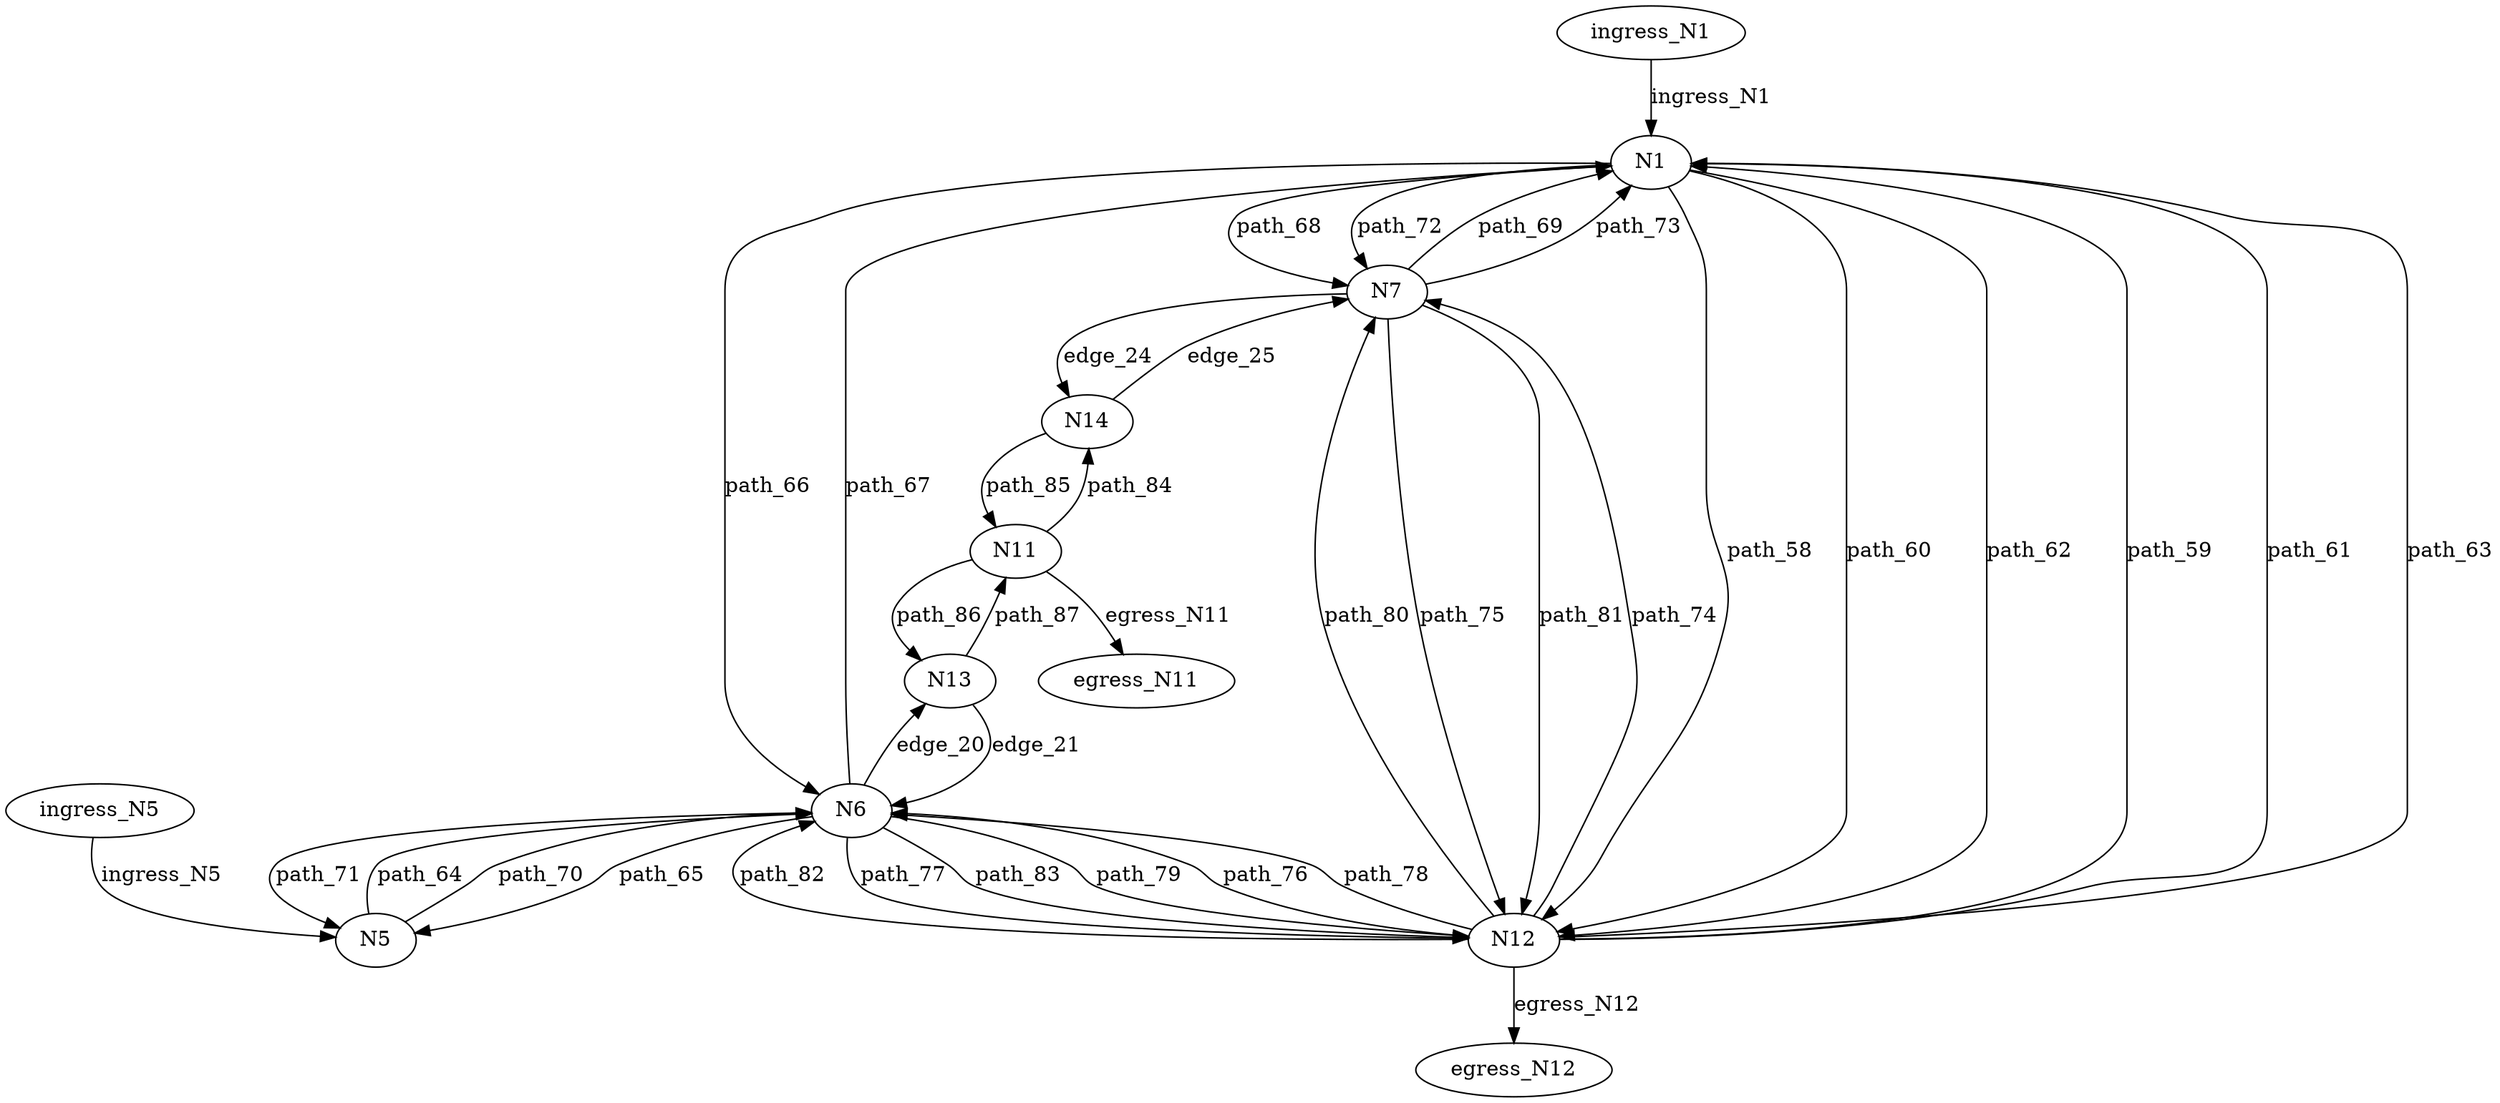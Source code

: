 digraph  {
N1;
N7;
N12;
N5;
N6;
ingress_N5;
ingress_N1;
egress_N12;
N11;
N14;
N13;
egress_N11;
N1 -> N12  [key=0, label=path_58];
N1 -> N12  [key=1, label=path_60];
N1 -> N12  [key=2, label=path_62];
N1 -> N6  [key=0, label=path_66];
N1 -> N7  [key=0, label=path_68];
N1 -> N7  [key=1, label=path_72];
N7 -> N1  [key=0, label=path_69];
N7 -> N1  [key=1, label=path_73];
N7 -> N12  [key=0, label=path_75];
N7 -> N12  [key=1, label=path_81];
N7 -> N14  [key=0, label=edge_24];
N12 -> N1  [key=0, label=path_59];
N12 -> N1  [key=1, label=path_61];
N12 -> N1  [key=2, label=path_63];
N12 -> N7  [key=0, label=path_74];
N12 -> N7  [key=1, label=path_80];
N12 -> N6  [key=0, label=path_76];
N12 -> N6  [key=1, label=path_78];
N12 -> N6  [key=2, label=path_82];
N12 -> egress_N12  [key=0, label=egress_N12];
N5 -> N6  [key=0, label=path_64];
N5 -> N6  [key=1, label=path_70];
N6 -> N5  [key=0, label=path_65];
N6 -> N5  [key=1, label=path_71];
N6 -> N1  [key=0, label=path_67];
N6 -> N12  [key=0, label=path_77];
N6 -> N12  [key=1, label=path_79];
N6 -> N12  [key=2, label=path_83];
N6 -> N13  [key=0, label=edge_20];
ingress_N5 -> N5  [key=0, label=ingress_N5];
ingress_N1 -> N1  [key=0, label=ingress_N1];
N11 -> N14  [key=0, label=path_84];
N11 -> N13  [key=0, label=path_86];
N11 -> egress_N11  [key=0, label=egress_N11];
N14 -> N11  [key=0, label=path_85];
N14 -> N7  [key=0, label=edge_25];
N13 -> N11  [key=0, label=path_87];
N13 -> N6  [key=0, label=edge_21];
}
